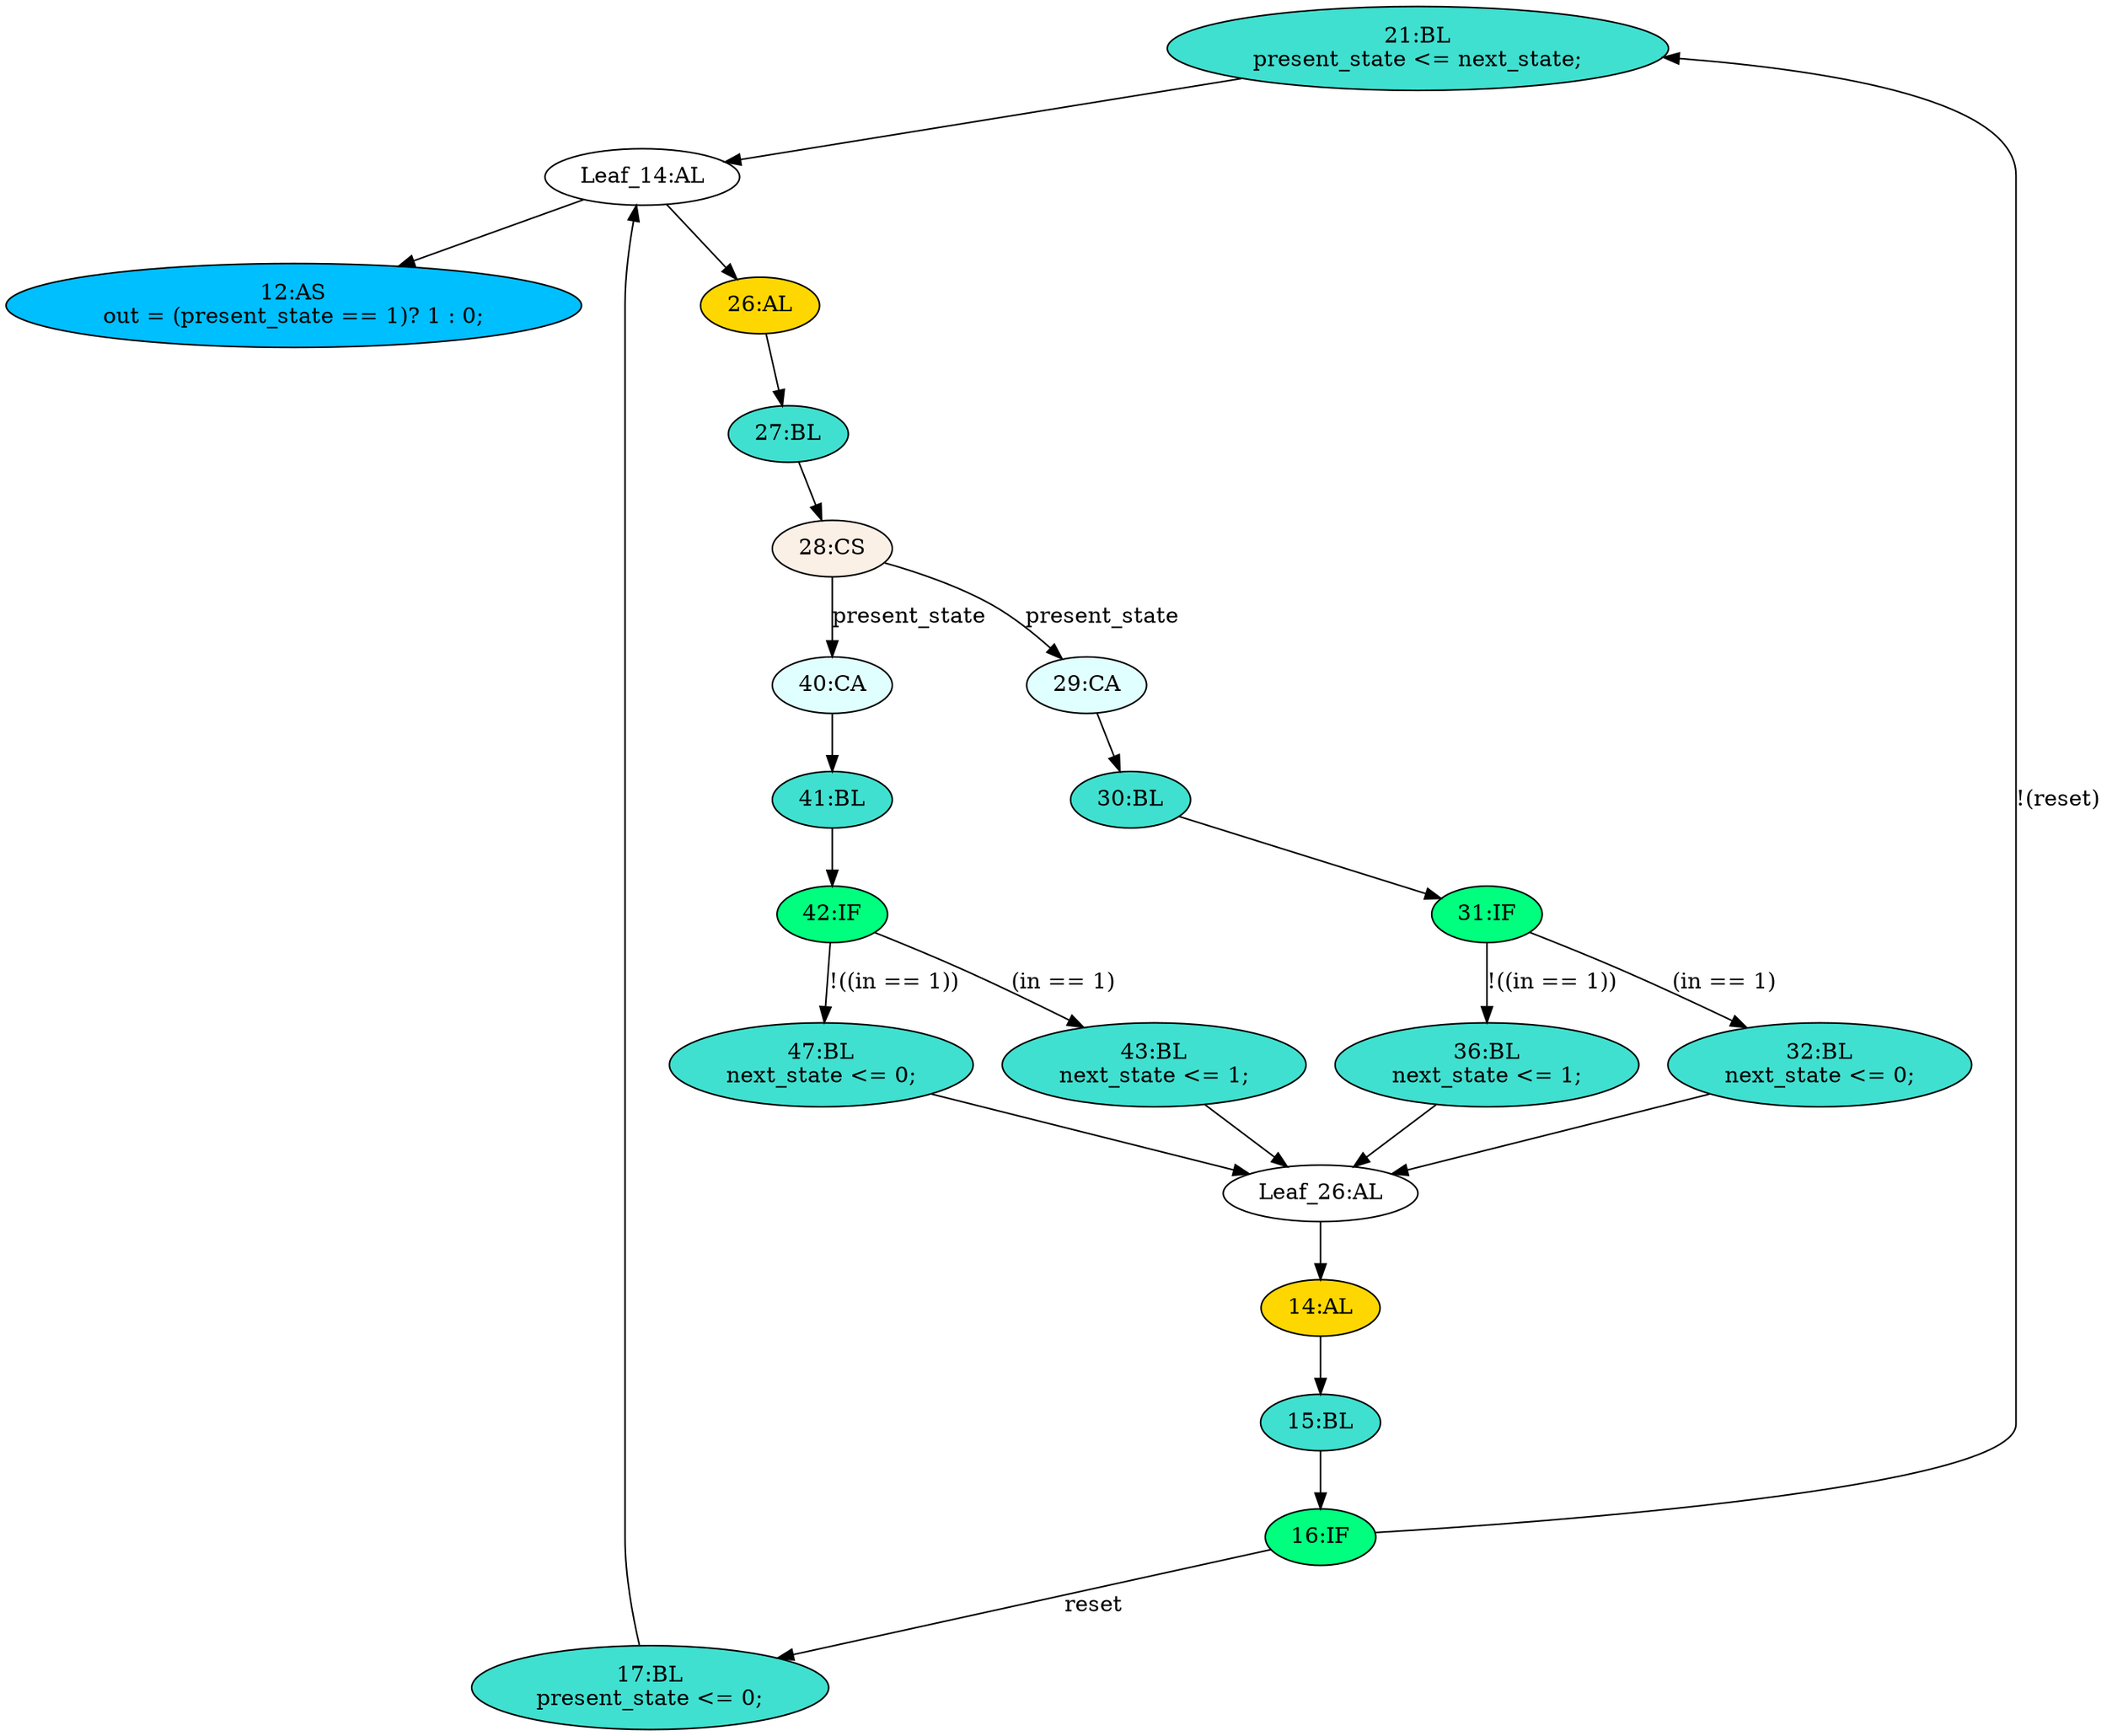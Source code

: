 strict digraph "compose( ,  )" {
	node [label="\N"];
	"21:BL"	[ast="<pyverilog.vparser.ast.Block object at 0x7fd28627d610>",
		fillcolor=turquoise,
		label="21:BL
present_state <= next_state;",
		statements="[<pyverilog.vparser.ast.NonblockingSubstitution object at 0x7fd28627d4d0>]",
		style=filled,
		typ=Block];
	"Leaf_14:AL"	[def_var="['present_state']",
		label="Leaf_14:AL"];
	"21:BL" -> "Leaf_14:AL"	[cond="[]",
		lineno=None];
	"15:BL"	[ast="<pyverilog.vparser.ast.Block object at 0x7fd285fcee90>",
		fillcolor=turquoise,
		label="15:BL",
		statements="[]",
		style=filled,
		typ=Block];
	"16:IF"	[ast="<pyverilog.vparser.ast.IfStatement object at 0x7fd286271150>",
		fillcolor=springgreen,
		label="16:IF",
		statements="[]",
		style=filled,
		typ=IfStatement];
	"15:BL" -> "16:IF"	[cond="[]",
		lineno=None];
	"42:IF"	[ast="<pyverilog.vparser.ast.IfStatement object at 0x7fd285ed8d50>",
		fillcolor=springgreen,
		label="42:IF",
		statements="[]",
		style=filled,
		typ=IfStatement];
	"47:BL"	[ast="<pyverilog.vparser.ast.Block object at 0x7fd285ed8910>",
		fillcolor=turquoise,
		label="47:BL
next_state <= 0;",
		statements="[<pyverilog.vparser.ast.NonblockingSubstitution object at 0x7fd285ed89d0>]",
		style=filled,
		typ=Block];
	"42:IF" -> "47:BL"	[cond="['in']",
		label="!((in == 1))",
		lineno=42];
	"43:BL"	[ast="<pyverilog.vparser.ast.Block object at 0x7fd285ed8d90>",
		fillcolor=turquoise,
		label="43:BL
next_state <= 1;",
		statements="[<pyverilog.vparser.ast.NonblockingSubstitution object at 0x7fd285ed8890>]",
		style=filled,
		typ=Block];
	"42:IF" -> "43:BL"	[cond="['in']",
		label="(in == 1)",
		lineno=42];
	"17:BL"	[ast="<pyverilog.vparser.ast.Block object at 0x7fd285fcecd0>",
		fillcolor=turquoise,
		label="17:BL
present_state <= 0;",
		statements="[<pyverilog.vparser.ast.NonblockingSubstitution object at 0x7fd286271550>]",
		style=filled,
		typ=Block];
	"17:BL" -> "Leaf_14:AL"	[cond="[]",
		lineno=None];
	"30:BL"	[ast="<pyverilog.vparser.ast.Block object at 0x7fd286266150>",
		fillcolor=turquoise,
		label="30:BL",
		statements="[]",
		style=filled,
		typ=Block];
	"31:IF"	[ast="<pyverilog.vparser.ast.IfStatement object at 0x7fd2862e0890>",
		fillcolor=springgreen,
		label="31:IF",
		statements="[]",
		style=filled,
		typ=IfStatement];
	"30:BL" -> "31:IF"	[cond="[]",
		lineno=None];
	"14:AL"	[ast="<pyverilog.vparser.ast.Always object at 0x7fd286263890>",
		clk_sens=True,
		fillcolor=gold,
		label="14:AL",
		sens="['clk']",
		statements="[]",
		style=filled,
		typ=Always,
		use_var="['reset', 'next_state']"];
	"14:AL" -> "15:BL"	[cond="[]",
		lineno=None];
	"Leaf_26:AL"	[def_var="['next_state']",
		label="Leaf_26:AL"];
	"47:BL" -> "Leaf_26:AL"	[cond="[]",
		lineno=None];
	"27:BL"	[ast="<pyverilog.vparser.ast.Block object at 0x7fd286266350>",
		fillcolor=turquoise,
		label="27:BL",
		statements="[]",
		style=filled,
		typ=Block];
	"28:CS"	[ast="<pyverilog.vparser.ast.CaseStatement object at 0x7fd285ed8cd0>",
		fillcolor=linen,
		label="28:CS",
		statements="[]",
		style=filled,
		typ=CaseStatement];
	"27:BL" -> "28:CS"	[cond="[]",
		lineno=None];
	"41:BL"	[ast="<pyverilog.vparser.ast.Block object at 0x7fd285ed83d0>",
		fillcolor=turquoise,
		label="41:BL",
		statements="[]",
		style=filled,
		typ=Block];
	"41:BL" -> "42:IF"	[cond="[]",
		lineno=None];
	"40:CA"	[ast="<pyverilog.vparser.ast.Case object at 0x7fd285ed8d10>",
		fillcolor=lightcyan,
		label="40:CA",
		statements="[]",
		style=filled,
		typ=Case];
	"28:CS" -> "40:CA"	[cond="['present_state']",
		label=present_state,
		lineno=28];
	"29:CA"	[ast="<pyverilog.vparser.ast.Case object at 0x7fd286266550>",
		fillcolor=lightcyan,
		label="29:CA",
		statements="[]",
		style=filled,
		typ=Case];
	"28:CS" -> "29:CA"	[cond="['present_state']",
		label=present_state,
		lineno=28];
	"16:IF" -> "21:BL"	[cond="['reset']",
		label="!(reset)",
		lineno=16];
	"16:IF" -> "17:BL"	[cond="['reset']",
		label=reset,
		lineno=16];
	"26:AL"	[ast="<pyverilog.vparser.ast.Always object at 0x7fd286266d10>",
		clk_sens=False,
		fillcolor=gold,
		label="26:AL",
		sens="['present_state', 'in']",
		statements="[]",
		style=filled,
		typ=Always,
		use_var="['present_state', 'in']"];
	"26:AL" -> "27:BL"	[cond="[]",
		lineno=None];
	"Leaf_26:AL" -> "14:AL";
	"36:BL"	[ast="<pyverilog.vparser.ast.Block object at 0x7fd285ed8b10>",
		fillcolor=turquoise,
		label="36:BL
next_state <= 1;",
		statements="[<pyverilog.vparser.ast.NonblockingSubstitution object at 0x7fd285ed8a10>]",
		style=filled,
		typ=Block];
	"36:BL" -> "Leaf_26:AL"	[cond="[]",
		lineno=None];
	"31:IF" -> "36:BL"	[cond="['in']",
		label="!((in == 1))",
		lineno=31];
	"32:BL"	[ast="<pyverilog.vparser.ast.Block object at 0x7fd2862e0650>",
		fillcolor=turquoise,
		label="32:BL
next_state <= 0;",
		statements="[<pyverilog.vparser.ast.NonblockingSubstitution object at 0x7fd2862e0a50>]",
		style=filled,
		typ=Block];
	"31:IF" -> "32:BL"	[cond="['in']",
		label="(in == 1)",
		lineno=31];
	"40:CA" -> "41:BL"	[cond="[]",
		lineno=None];
	"12:AS"	[ast="<pyverilog.vparser.ast.Assign object at 0x7fd286263790>",
		def_var="['out']",
		fillcolor=deepskyblue,
		label="12:AS
out = (present_state == 1)? 1 : 0;",
		statements="[]",
		style=filled,
		typ=Assign,
		use_var="['present_state']"];
	"32:BL" -> "Leaf_26:AL"	[cond="[]",
		lineno=None];
	"29:CA" -> "30:BL"	[cond="[]",
		lineno=None];
	"Leaf_14:AL" -> "26:AL";
	"Leaf_14:AL" -> "12:AS";
	"43:BL" -> "Leaf_26:AL"	[cond="[]",
		lineno=None];
}

